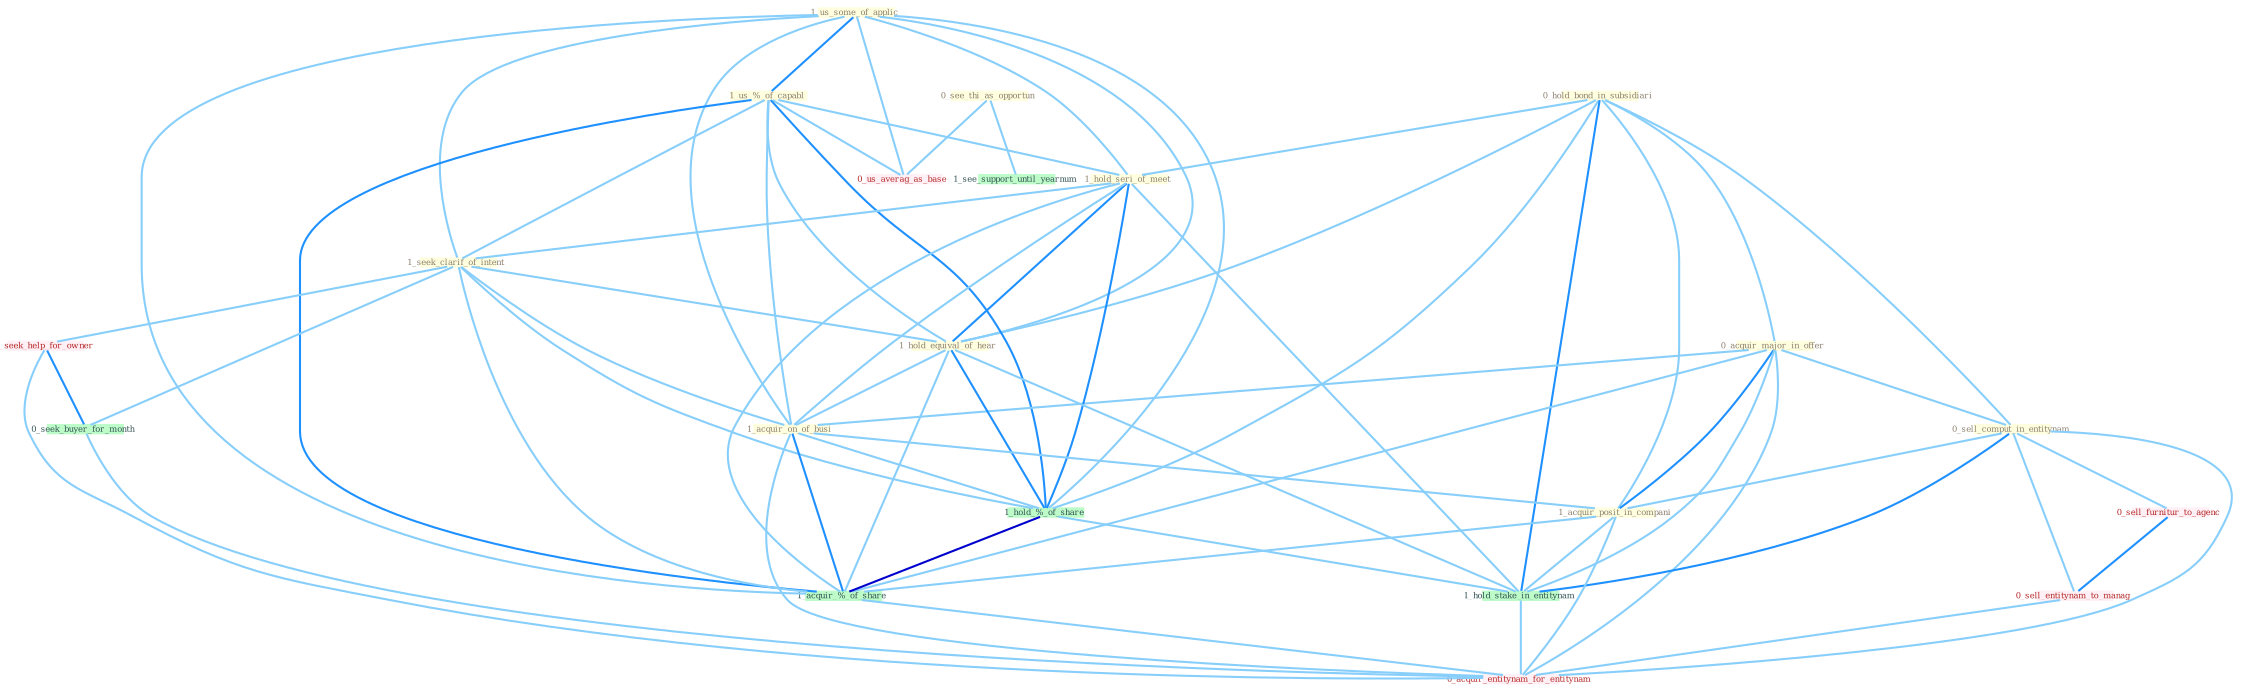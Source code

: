 Graph G{ 
    node
    [shape=polygon,style=filled,width=.5,height=.06,color="#BDFCC9",fixedsize=true,fontsize=4,
    fontcolor="#2f4f4f"];
    {node
    [color="#ffffe0", fontcolor="#8b7d6b"] "1_us_some_of_applic " "0_hold_bond_in_subsidiari " "1_us_%_of_capabl " "0_acquir_major_in_offer " "1_hold_seri_of_meet " "1_seek_clarif_of_intent " "1_hold_equival_of_hear " "1_acquir_on_of_busi " "0_sell_comput_in_entitynam " "1_acquir_posit_in_compani " "0_see_thi_as_opportun "}
{node [color="#fff0f5", fontcolor="#b22222"] "1_seek_help_for_owner " "0_sell_furnitur_to_agenc " "0_us_averag_as_base " "0_sell_entitynam_to_manag " "0_acquir_entitynam_for_entitynam "}
edge [color="#B0E2FF"];

	"1_us_some_of_applic " -- "1_us_%_of_capabl " [w="2", color="#1e90ff" , len=0.8];
	"1_us_some_of_applic " -- "1_hold_seri_of_meet " [w="1", color="#87cefa" ];
	"1_us_some_of_applic " -- "1_seek_clarif_of_intent " [w="1", color="#87cefa" ];
	"1_us_some_of_applic " -- "1_hold_equival_of_hear " [w="1", color="#87cefa" ];
	"1_us_some_of_applic " -- "1_acquir_on_of_busi " [w="1", color="#87cefa" ];
	"1_us_some_of_applic " -- "1_hold_%_of_share " [w="1", color="#87cefa" ];
	"1_us_some_of_applic " -- "1_acquir_%_of_share " [w="1", color="#87cefa" ];
	"1_us_some_of_applic " -- "0_us_averag_as_base " [w="1", color="#87cefa" ];
	"0_hold_bond_in_subsidiari " -- "0_acquir_major_in_offer " [w="1", color="#87cefa" ];
	"0_hold_bond_in_subsidiari " -- "1_hold_seri_of_meet " [w="1", color="#87cefa" ];
	"0_hold_bond_in_subsidiari " -- "1_hold_equival_of_hear " [w="1", color="#87cefa" ];
	"0_hold_bond_in_subsidiari " -- "0_sell_comput_in_entitynam " [w="1", color="#87cefa" ];
	"0_hold_bond_in_subsidiari " -- "1_acquir_posit_in_compani " [w="1", color="#87cefa" ];
	"0_hold_bond_in_subsidiari " -- "1_hold_%_of_share " [w="1", color="#87cefa" ];
	"0_hold_bond_in_subsidiari " -- "1_hold_stake_in_entitynam " [w="2", color="#1e90ff" , len=0.8];
	"1_us_%_of_capabl " -- "1_hold_seri_of_meet " [w="1", color="#87cefa" ];
	"1_us_%_of_capabl " -- "1_seek_clarif_of_intent " [w="1", color="#87cefa" ];
	"1_us_%_of_capabl " -- "1_hold_equival_of_hear " [w="1", color="#87cefa" ];
	"1_us_%_of_capabl " -- "1_acquir_on_of_busi " [w="1", color="#87cefa" ];
	"1_us_%_of_capabl " -- "1_hold_%_of_share " [w="2", color="#1e90ff" , len=0.8];
	"1_us_%_of_capabl " -- "1_acquir_%_of_share " [w="2", color="#1e90ff" , len=0.8];
	"1_us_%_of_capabl " -- "0_us_averag_as_base " [w="1", color="#87cefa" ];
	"0_acquir_major_in_offer " -- "1_acquir_on_of_busi " [w="1", color="#87cefa" ];
	"0_acquir_major_in_offer " -- "0_sell_comput_in_entitynam " [w="1", color="#87cefa" ];
	"0_acquir_major_in_offer " -- "1_acquir_posit_in_compani " [w="2", color="#1e90ff" , len=0.8];
	"0_acquir_major_in_offer " -- "1_hold_stake_in_entitynam " [w="1", color="#87cefa" ];
	"0_acquir_major_in_offer " -- "1_acquir_%_of_share " [w="1", color="#87cefa" ];
	"0_acquir_major_in_offer " -- "0_acquir_entitynam_for_entitynam " [w="1", color="#87cefa" ];
	"1_hold_seri_of_meet " -- "1_seek_clarif_of_intent " [w="1", color="#87cefa" ];
	"1_hold_seri_of_meet " -- "1_hold_equival_of_hear " [w="2", color="#1e90ff" , len=0.8];
	"1_hold_seri_of_meet " -- "1_acquir_on_of_busi " [w="1", color="#87cefa" ];
	"1_hold_seri_of_meet " -- "1_hold_%_of_share " [w="2", color="#1e90ff" , len=0.8];
	"1_hold_seri_of_meet " -- "1_hold_stake_in_entitynam " [w="1", color="#87cefa" ];
	"1_hold_seri_of_meet " -- "1_acquir_%_of_share " [w="1", color="#87cefa" ];
	"1_seek_clarif_of_intent " -- "1_hold_equival_of_hear " [w="1", color="#87cefa" ];
	"1_seek_clarif_of_intent " -- "1_acquir_on_of_busi " [w="1", color="#87cefa" ];
	"1_seek_clarif_of_intent " -- "1_hold_%_of_share " [w="1", color="#87cefa" ];
	"1_seek_clarif_of_intent " -- "1_seek_help_for_owner " [w="1", color="#87cefa" ];
	"1_seek_clarif_of_intent " -- "0_seek_buyer_for_month " [w="1", color="#87cefa" ];
	"1_seek_clarif_of_intent " -- "1_acquir_%_of_share " [w="1", color="#87cefa" ];
	"1_hold_equival_of_hear " -- "1_acquir_on_of_busi " [w="1", color="#87cefa" ];
	"1_hold_equival_of_hear " -- "1_hold_%_of_share " [w="2", color="#1e90ff" , len=0.8];
	"1_hold_equival_of_hear " -- "1_hold_stake_in_entitynam " [w="1", color="#87cefa" ];
	"1_hold_equival_of_hear " -- "1_acquir_%_of_share " [w="1", color="#87cefa" ];
	"1_acquir_on_of_busi " -- "1_acquir_posit_in_compani " [w="1", color="#87cefa" ];
	"1_acquir_on_of_busi " -- "1_hold_%_of_share " [w="1", color="#87cefa" ];
	"1_acquir_on_of_busi " -- "1_acquir_%_of_share " [w="2", color="#1e90ff" , len=0.8];
	"1_acquir_on_of_busi " -- "0_acquir_entitynam_for_entitynam " [w="1", color="#87cefa" ];
	"0_sell_comput_in_entitynam " -- "1_acquir_posit_in_compani " [w="1", color="#87cefa" ];
	"0_sell_comput_in_entitynam " -- "1_hold_stake_in_entitynam " [w="2", color="#1e90ff" , len=0.8];
	"0_sell_comput_in_entitynam " -- "0_sell_furnitur_to_agenc " [w="1", color="#87cefa" ];
	"0_sell_comput_in_entitynam " -- "0_sell_entitynam_to_manag " [w="1", color="#87cefa" ];
	"0_sell_comput_in_entitynam " -- "0_acquir_entitynam_for_entitynam " [w="1", color="#87cefa" ];
	"1_acquir_posit_in_compani " -- "1_hold_stake_in_entitynam " [w="1", color="#87cefa" ];
	"1_acquir_posit_in_compani " -- "1_acquir_%_of_share " [w="1", color="#87cefa" ];
	"1_acquir_posit_in_compani " -- "0_acquir_entitynam_for_entitynam " [w="1", color="#87cefa" ];
	"0_see_thi_as_opportun " -- "1_see_support_until_yearnum " [w="1", color="#87cefa" ];
	"0_see_thi_as_opportun " -- "0_us_averag_as_base " [w="1", color="#87cefa" ];
	"1_hold_%_of_share " -- "1_hold_stake_in_entitynam " [w="1", color="#87cefa" ];
	"1_hold_%_of_share " -- "1_acquir_%_of_share " [w="3", color="#0000cd" , len=0.6];
	"1_hold_stake_in_entitynam " -- "0_acquir_entitynam_for_entitynam " [w="1", color="#87cefa" ];
	"1_seek_help_for_owner " -- "0_seek_buyer_for_month " [w="2", color="#1e90ff" , len=0.8];
	"1_seek_help_for_owner " -- "0_acquir_entitynam_for_entitynam " [w="1", color="#87cefa" ];
	"0_seek_buyer_for_month " -- "0_acquir_entitynam_for_entitynam " [w="1", color="#87cefa" ];
	"1_acquir_%_of_share " -- "0_acquir_entitynam_for_entitynam " [w="1", color="#87cefa" ];
	"0_sell_furnitur_to_agenc " -- "0_sell_entitynam_to_manag " [w="2", color="#1e90ff" , len=0.8];
	"0_sell_entitynam_to_manag " -- "0_acquir_entitynam_for_entitynam " [w="1", color="#87cefa" ];
}